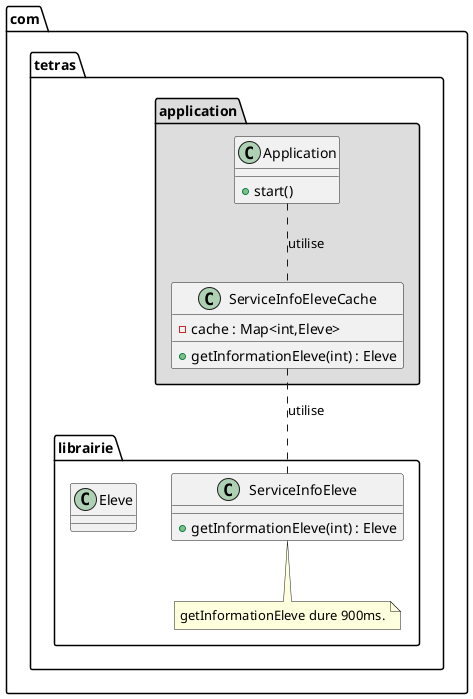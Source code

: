 @startuml LazyInitialization

package com.tetras.librairie {
  class ServiceInfoEleve { 
      + getInformationEleve(int) : Eleve
  }
  note bottom of ServiceInfoEleve : getInformationEleve dure 900ms.
  class Eleve
}

package com.tetras.application #DDDDDD {
  class Application { 
      + start()
  }
  class ServiceInfoEleveCache { 
    - cache : Map<int,Eleve>  
    + getInformationEleve(int) : Eleve
  }
}

Application .. ServiceInfoEleveCache : utilise
ServiceInfoEleveCache .. ServiceInfoEleve : utilise


@enduml